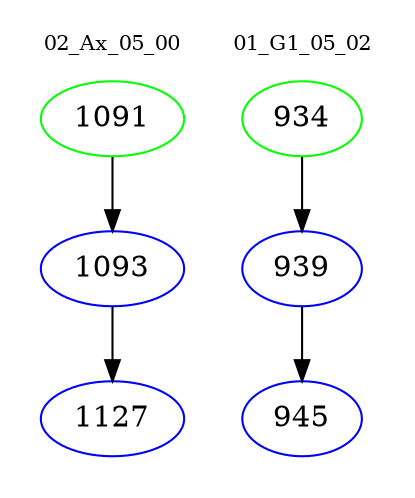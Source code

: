 digraph{
subgraph cluster_0 {
color = white
label = "02_Ax_05_00";
fontsize=10;
T0_1091 [label="1091", color="green"]
T0_1091 -> T0_1093 [color="black"]
T0_1093 [label="1093", color="blue"]
T0_1093 -> T0_1127 [color="black"]
T0_1127 [label="1127", color="blue"]
}
subgraph cluster_1 {
color = white
label = "01_G1_05_02";
fontsize=10;
T1_934 [label="934", color="green"]
T1_934 -> T1_939 [color="black"]
T1_939 [label="939", color="blue"]
T1_939 -> T1_945 [color="black"]
T1_945 [label="945", color="blue"]
}
}
